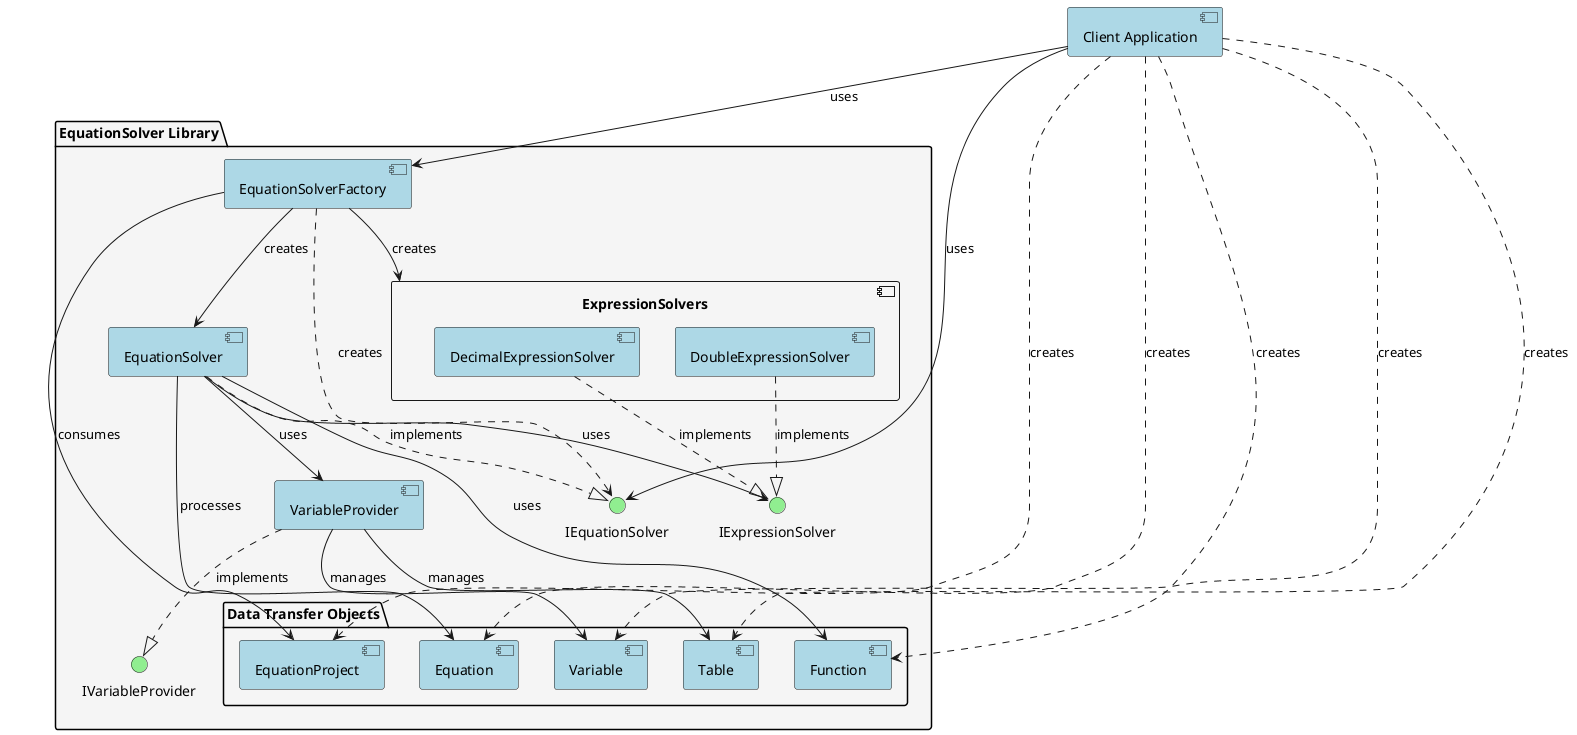 @startuml EquationSolver Component Diagram

skinparam componentStyle uml2
skinparam componentBackgroundColor LightBlue
skinparam interfaceBackgroundColor LightGreen
skinparam packageBackgroundColor WhiteSmoke

package "EquationSolver Library" {
  component [EquationSolverFactory] as Factory
  component [EquationSolver] as Solver
  component [ExpressionSolvers] as ExprSolvers {
    component [DecimalExpressionSolver] as DecimalSolver
    component [DoubleExpressionSolver] as DoubleSolver
  }
  component [VariableProvider] as VarProvider
  
  package "Data Transfer Objects" as DTO {
    component [EquationProject] as Project
    component [Equation] as Equation
    component [Function] as Function
    component [Variable] as Variable
    component [Table] as Table
  }
  
  interface "IEquationSolver" as IEqSolver
  interface "IExpressionSolver" as IExprSolver
  interface "IVariableProvider" as IVarProvider
  
  Factory ..> IEqSolver : creates
  Solver ..|> IEqSolver : implements
  DecimalSolver ..|> IExprSolver : implements
  DoubleSolver ..|> IExprSolver : implements
  VarProvider ..|> IVarProvider : implements
  
  Solver --> IExprSolver : uses
  Solver --> VarProvider : uses
  Factory --> Solver : creates
  Factory --> ExprSolvers : creates
  Factory --> Project : consumes
  Solver --> Equation : processes
  Solver --> Function : uses
  VarProvider --> Variable : manages
  VarProvider --> Table : manages
}

[Client Application] as Client

Client --> Factory : uses
Client --> IEqSolver : uses
Client ..> Project : creates
Client ..> Equation : creates
Client ..> Function : creates
Client ..> Variable : creates
Client ..> Table : creates

@enduml